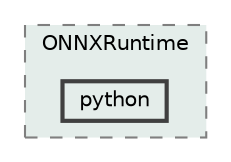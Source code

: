 digraph "addons/ONNXRuntime/python"
{
 // LATEX_PDF_SIZE
  bgcolor="transparent";
  edge [fontname=Helvetica,fontsize=10,labelfontname=Helvetica,labelfontsize=10];
  node [fontname=Helvetica,fontsize=10,shape=box,height=0.2,width=0.4];
  compound=true
  subgraph clusterdir_07c81203795ae4b092cd84065b2373bb {
    graph [ bgcolor="#e4edea", pencolor="grey50", label="ONNXRuntime", fontname=Helvetica,fontsize=10 style="filled,dashed", URL="dir_07c81203795ae4b092cd84065b2373bb.html",tooltip=""]
  dir_2b52ad01ee0b04d601ba72a719895dd9 [label="python", fillcolor="#e4edea", color="grey25", style="filled,bold", URL="dir_2b52ad01ee0b04d601ba72a719895dd9.html",tooltip=""];
  }
}
